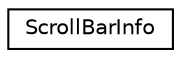 digraph "Graphical Class Hierarchy"
{
  edge [fontname="Helvetica",fontsize="10",labelfontname="Helvetica",labelfontsize="10"];
  node [fontname="Helvetica",fontsize="10",shape=record];
  rankdir="LR";
  Node1 [label="ScrollBarInfo",height=0.2,width=0.4,color="black", fillcolor="white", style="filled",URL="$struct_scroll_bar_info.html",tooltip="Scroll bar call-back information. "];
}
